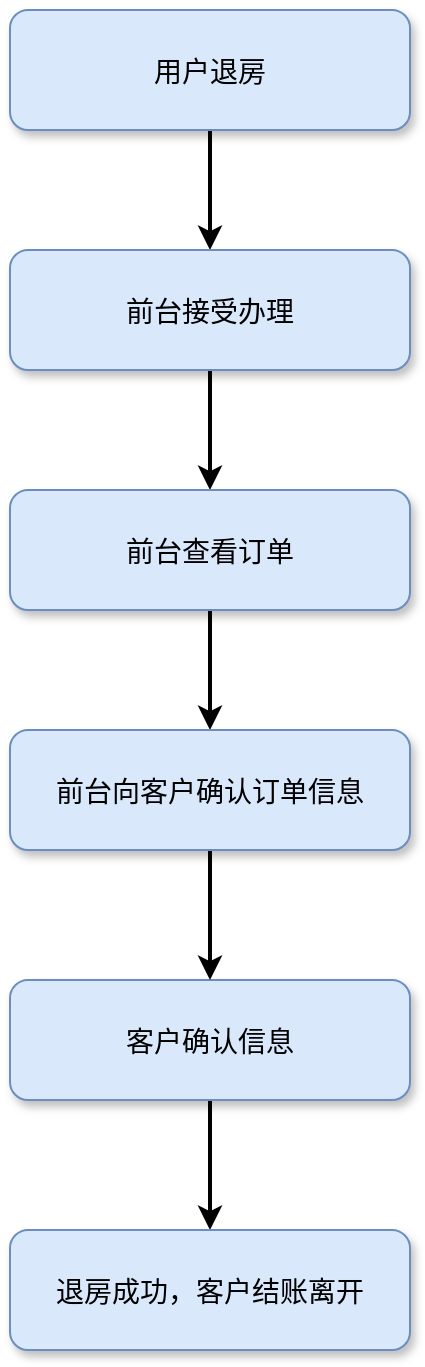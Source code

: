 <mxfile version="14.8.4" type="device"><diagram id="bcOa4sQMRgGDWKrhF2c8" name="Page-1"><mxGraphModel dx="1038" dy="547" grid="1" gridSize="10" guides="1" tooltips="1" connect="1" arrows="1" fold="1" page="1" pageScale="1" pageWidth="827" pageHeight="1169" math="0" shadow="0"><root><mxCell id="0"/><mxCell id="1" parent="0"/><mxCell id="l-HeTNipThTb1DMBrMFK-15" style="edgeStyle=orthogonalEdgeStyle;rounded=0;orthogonalLoop=1;jettySize=auto;html=1;exitX=0.5;exitY=1;exitDx=0;exitDy=0;strokeWidth=2;" edge="1" parent="1" source="l-HeTNipThTb1DMBrMFK-2" target="l-HeTNipThTb1DMBrMFK-4"><mxGeometry relative="1" as="geometry"/></mxCell><mxCell id="l-HeTNipThTb1DMBrMFK-2" value="用户退房" style="rounded=1;fillColor=#dae8fc;strokeColor=#6c8ebf;shadow=1;fontStyle=0;fontSize=14;" vertex="1" parent="1"><mxGeometry x="330" y="50" width="200" height="60" as="geometry"/></mxCell><mxCell id="l-HeTNipThTb1DMBrMFK-3" style="edgeStyle=orthogonalEdgeStyle;rounded=0;orthogonalLoop=1;jettySize=auto;html=1;exitX=0.5;exitY=1;exitDx=0;exitDy=0;entryX=0.5;entryY=0;entryDx=0;entryDy=0;strokeWidth=2;" edge="1" parent="1" source="l-HeTNipThTb1DMBrMFK-4" target="l-HeTNipThTb1DMBrMFK-12"><mxGeometry relative="1" as="geometry"/></mxCell><mxCell id="l-HeTNipThTb1DMBrMFK-4" value="前台接受办理" style="rounded=1;fillColor=#dae8fc;strokeColor=#6c8ebf;shadow=1;fontStyle=0;fontSize=14;" vertex="1" parent="1"><mxGeometry x="330" y="170" width="200" height="60" as="geometry"/></mxCell><mxCell id="l-HeTNipThTb1DMBrMFK-5" style="edgeStyle=orthogonalEdgeStyle;rounded=0;orthogonalLoop=1;jettySize=auto;html=1;exitX=0.5;exitY=1;exitDx=0;exitDy=0;entryX=0.5;entryY=0;entryDx=0;entryDy=0;strokeWidth=2;" edge="1" parent="1" source="l-HeTNipThTb1DMBrMFK-6" target="l-HeTNipThTb1DMBrMFK-7"><mxGeometry relative="1" as="geometry"/></mxCell><mxCell id="l-HeTNipThTb1DMBrMFK-6" value="客户确认信息" style="rounded=1;fillColor=#dae8fc;strokeColor=#6c8ebf;shadow=1;fontStyle=0;fontSize=14;" vertex="1" parent="1"><mxGeometry x="330" y="535" width="200" height="60" as="geometry"/></mxCell><mxCell id="l-HeTNipThTb1DMBrMFK-7" value="退房成功，客户结账离开" style="rounded=1;fillColor=#dae8fc;strokeColor=#6c8ebf;shadow=1;fontStyle=0;fontSize=14;" vertex="1" parent="1"><mxGeometry x="330" y="660" width="200" height="60" as="geometry"/></mxCell><mxCell id="l-HeTNipThTb1DMBrMFK-19" style="edgeStyle=orthogonalEdgeStyle;rounded=0;orthogonalLoop=1;jettySize=auto;html=1;exitX=0.5;exitY=1;exitDx=0;exitDy=0;entryX=0.5;entryY=0;entryDx=0;entryDy=0;strokeWidth=2;" edge="1" parent="1" source="l-HeTNipThTb1DMBrMFK-12" target="l-HeTNipThTb1DMBrMFK-17"><mxGeometry relative="1" as="geometry"/></mxCell><mxCell id="l-HeTNipThTb1DMBrMFK-12" value="前台查看订单" style="rounded=1;fillColor=#dae8fc;strokeColor=#6c8ebf;shadow=1;fontStyle=0;fontSize=14;" vertex="1" parent="1"><mxGeometry x="330" y="290" width="200" height="60" as="geometry"/></mxCell><mxCell id="l-HeTNipThTb1DMBrMFK-20" style="edgeStyle=orthogonalEdgeStyle;rounded=0;orthogonalLoop=1;jettySize=auto;html=1;exitX=0.5;exitY=1;exitDx=0;exitDy=0;strokeWidth=2;" edge="1" parent="1" source="l-HeTNipThTb1DMBrMFK-17" target="l-HeTNipThTb1DMBrMFK-6"><mxGeometry relative="1" as="geometry"/></mxCell><mxCell id="l-HeTNipThTb1DMBrMFK-17" value="前台向客户确认订单信息" style="rounded=1;fillColor=#dae8fc;strokeColor=#6c8ebf;shadow=1;fontStyle=0;fontSize=14;" vertex="1" parent="1"><mxGeometry x="330" y="410" width="200" height="60" as="geometry"/></mxCell></root></mxGraphModel></diagram></mxfile>